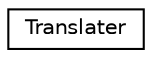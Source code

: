 digraph "Graphical Class Hierarchy"
{
 // LATEX_PDF_SIZE
  edge [fontname="Helvetica",fontsize="10",labelfontname="Helvetica",labelfontsize="10"];
  node [fontname="Helvetica",fontsize="10",shape=record];
  rankdir="LR";
  Node0 [label="Translater",height=0.2,width=0.4,color="black", fillcolor="white", style="filled",URL="$classTranslater.html",tooltip=" "];
}
